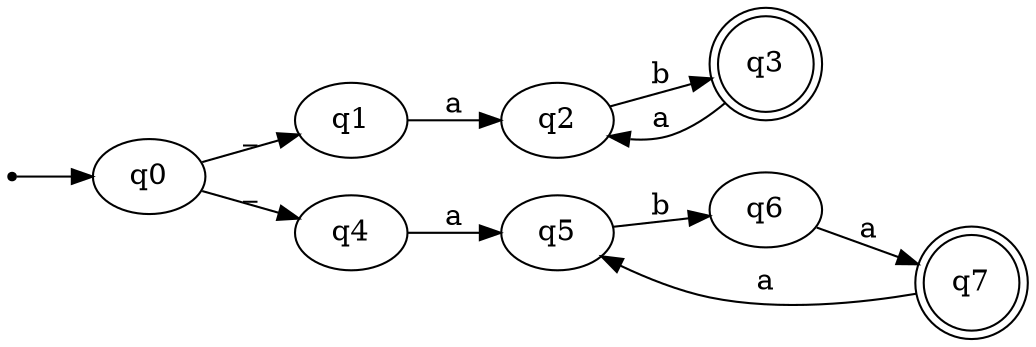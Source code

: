 digraph{

    rankdir=LR;
    inic[shape=point];

    inic->q0;

    q0->q1 [label="_"];
    q0->q4 [label="_"];
    q1->q2 [label="a"];
    q2->q3 [label="b"];
    q3->q2 [label="a"];

    q4->q5 [label="a"];
    q5->q6 [label="b"];
    q6->q7 [label="a"];
    q7->q5 [label="a"];

    q7[shape=doublecircle];
    q3[shape=doublecircle];
}